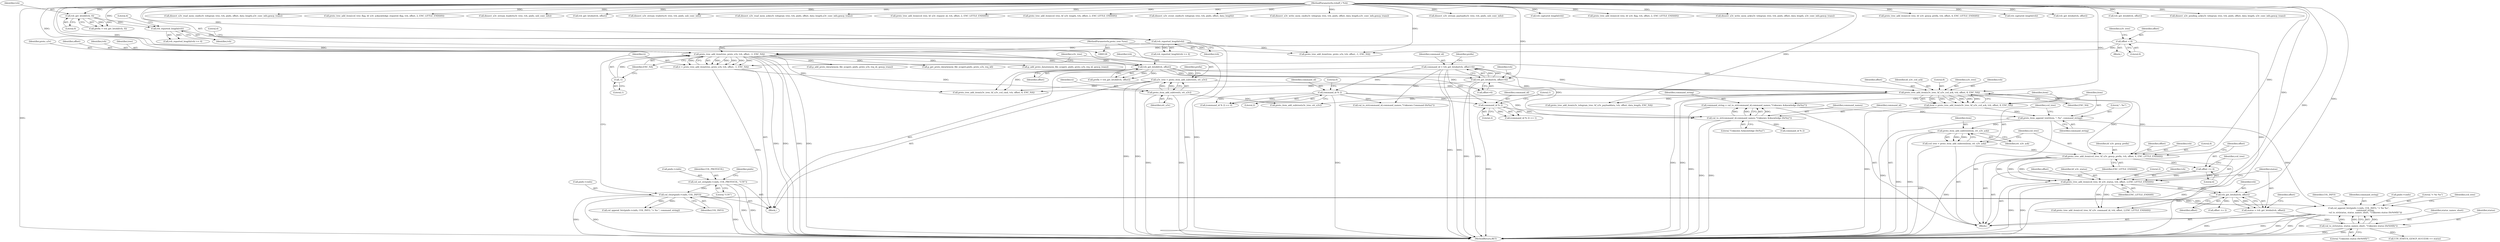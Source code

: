 digraph "0_wireshark_2cb5985bf47bdc8bea78d28483ed224abdd33dc6@pointer" {
"1000496" [label="(Call,col_append_fstr(pinfo->cinfo, COL_INFO, \"< %s %s\",\n                    command_string,\n                    val_to_str(status, status_names_short, \"Unknown status (0x%04X)\")))"];
"1000323" [label="(Call,col_clear(pinfo->cinfo, COL_INFO))"];
"1000317" [label="(Call,col_set_str(pinfo->cinfo, COL_PROTOCOL, \"U3V\"))"];
"1000462" [label="(Call,proto_item_append_text(item, \": %s\", command_string))"];
"1000453" [label="(Call,item = proto_tree_add_item(u3v_tree, hf_u3v_ccd_ack, tvb, offset, 8, ENC_NA))"];
"1000455" [label="(Call,proto_tree_add_item(u3v_tree, hf_u3v_ccd_ack, tvb, offset, 8, ENC_NA))"];
"1000338" [label="(Call,u3v_tree = proto_item_add_subtree(ti, ett_u3v))"];
"1000340" [label="(Call,proto_item_add_subtree(ti, ett_u3v))"];
"1000328" [label="(Call,ti = proto_tree_add_item(tree, proto_u3v, tvb, offset, -1, ENC_NA))"];
"1000330" [label="(Call,proto_tree_add_item(tree, proto_u3v, tvb, offset, -1, ENC_NA))"];
"1000131" [label="(MethodParameterIn,proto_tree *tree)"];
"1000265" [label="(Call,tvb_reported_length(tvb))"];
"1000247" [label="(Call,tvb_reported_length(tvb))"];
"1000241" [label="(Call,tvb_get_letohl(tvb, 0))"];
"1000129" [label="(MethodParameterIn,tvbuff_t *tvb)"];
"1000135" [label="(Call,offset = 0)"];
"1000335" [label="(Call,-1)"];
"1000350" [label="(Call,tvb_get_letohs(tvb, offset+6))"];
"1000345" [label="(Call,tvb_get_letohl(tvb, offset))"];
"1000447" [label="(Call,command_string = val_to_str(command_id,command_names,\"Unknown Acknowledge (0x%x)\"))"];
"1000449" [label="(Call,val_to_str(command_id,command_names,\"Unknown Acknowledge (0x%x)\"))"];
"1000348" [label="(Call,command_id = tvb_get_letohs(tvb, offset+6))"];
"1000442" [label="(Call,command_id % 2)"];
"1000365" [label="(Call,command_id % 2)"];
"1000503" [label="(Call,val_to_str(status, status_names_short, \"Unknown status (0x%04X)\"))"];
"1000488" [label="(Call,status = tvb_get_letohs(tvb, offset))"];
"1000490" [label="(Call,tvb_get_letohs(tvb, offset))"];
"1000481" [label="(Call,proto_tree_add_item(ccd_tree, hf_u3v_status, tvb, offset, 2,ENC_LITTLE_ENDIAN))"];
"1000471" [label="(Call,proto_tree_add_item(ccd_tree, hf_u3v_gencp_prefix, tvb, offset, 4, ENC_LITTLE_ENDIAN))"];
"1000466" [label="(Call,ccd_tree = proto_item_add_subtree(item, ett_u3v_ack))"];
"1000468" [label="(Call,proto_item_add_subtree(item, ett_u3v_ack))"];
"1000478" [label="(Call,offset += 4)"];
"1000249" [label="(Literal,4)"];
"1000365" [label="(Call,command_id % 2)"];
"1000494" [label="(Identifier,offset)"];
"1000265" [label="(Call,tvb_reported_length(tvb))"];
"1000482" [label="(Identifier,ccd_tree)"];
"1000453" [label="(Call,item = proto_tree_add_item(u3v_tree, hf_u3v_ccd_ack, tvb, offset, 8, ENC_NA))"];
"1000834" [label="(MethodReturn,RET)"];
"1000477" [label="(Identifier,ENC_LITTLE_ENDIAN)"];
"1000464" [label="(Literal,\": %s\")"];
"1000243" [label="(Literal,0)"];
"1000340" [label="(Call,proto_item_add_subtree(ti, ett_u3v))"];
"1000469" [label="(Identifier,item)"];
"1000449" [label="(Call,val_to_str(command_id,command_names,\"Unknown Acknowledge (0x%x)\"))"];
"1000475" [label="(Identifier,offset)"];
"1000451" [label="(Identifier,command_names)"];
"1000506" [label="(Literal,\"Unknown status (0x%04X)\")"];
"1000500" [label="(Identifier,COL_INFO)"];
"1000487" [label="(Identifier,ENC_LITTLE_ENDIAN)"];
"1000137" [label="(Literal,0)"];
"1000131" [label="(MethodParameterIn,proto_tree *tree)"];
"1000345" [label="(Call,tvb_get_letohl(tvb, offset))"];
"1000675" [label="(Call,dissect_u3v_read_mem_cmd(u3v_telegram_tree, tvb, pinfo, offset, data_length,u3v_conv_info,gencp_trans))"];
"1000485" [label="(Identifier,offset)"];
"1000492" [label="(Identifier,offset)"];
"1000505" [label="(Identifier,status_names_short)"];
"1000470" [label="(Identifier,ett_u3v_ack)"];
"1000352" [label="(Call,offset+6)"];
"1000336" [label="(Literal,1)"];
"1000330" [label="(Call,proto_tree_add_item(tree, proto_u3v, tvb, offset, -1, ENC_NA))"];
"1000444" [label="(Literal,2)"];
"1000491" [label="(Identifier,tvb)"];
"1000418" [label="(Call,proto_tree_add_item(ccd_tree_flag, hf_u3v_acknowledge_required_flag, tvb, offset, 2, ENC_LITTLE_ENDIAN))"];
"1000479" [label="(Identifier,offset)"];
"1000466" [label="(Call,ccd_tree = proto_item_add_subtree(item, ett_u3v_ack))"];
"1000809" [label="(Call,dissect_u3v_stream_leader(u3v_tree, tvb, pinfo, usb_conv_info))"];
"1000502" [label="(Identifier,command_string)"];
"1000530" [label="(Call,tvb_get_letohs(tvb, offset))"];
"1000504" [label="(Identifier,status)"];
"1000455" [label="(Call,proto_tree_add_item(u3v_tree, hf_u3v_ccd_ack, tvb, offset, 8, ENC_NA))"];
"1000454" [label="(Identifier,item)"];
"1000359" [label="(Identifier,prefix)"];
"1000461" [label="(Identifier,ENC_NA)"];
"1000136" [label="(Identifier,offset)"];
"1000478" [label="(Call,offset += 4)"];
"1000266" [label="(Identifier,tvb)"];
"1000816" [label="(Call,dissect_u3v_stream_trailer(u3v_tree, tvb, pinfo, usb_conv_info))"];
"1000323" [label="(Call,col_clear(pinfo->cinfo, COL_INFO))"];
"1000708" [label="(Call,dissect_u3v_read_mem_ack(u3v_telegram_tree, tvb, pinfo, offset, data_length,u3v_conv_info,gencp_trans))"];
"1000428" [label="(Call,col_append_fstr(pinfo->cinfo, COL_INFO, \"> %s \", command_string))"];
"1000346" [label="(Identifier,tvb)"];
"1000536" [label="(Call,proto_tree_add_item(ccd_tree, hf_u3v_request_id, tvb, offset, 2, ENC_LITTLE_ENDIAN))"];
"1000322" [label="(Literal,\"U3V\")"];
"1000483" [label="(Identifier,hf_u3v_status)"];
"1000459" [label="(Identifier,offset)"];
"1000450" [label="(Identifier,command_id)"];
"1000349" [label="(Identifier,command_id)"];
"1000366" [label="(Identifier,command_id)"];
"1000493" [label="(Call,offset += 2)"];
"1000246" [label="(Call,tvb_reported_length(tvb) >= 4)"];
"1000481" [label="(Call,proto_tree_add_item(ccd_tree, hf_u3v_status, tvb, offset, 2,ENC_LITTLE_ENDIAN))"];
"1000344" [label="(Identifier,prefix)"];
"1000329" [label="(Identifier,ti)"];
"1000351" [label="(Identifier,tvb)"];
"1000521" [label="(Call,proto_tree_add_item(ccd_tree, hf_u3v_length, tvb, offset, 2, ENC_LITTLE_ENDIAN))"];
"1000474" [label="(Identifier,tvb)"];
"1000448" [label="(Identifier,command_string)"];
"1000140" [label="(Identifier,u3v_tree)"];
"1000446" [label="(Block,)"];
"1000488" [label="(Call,status = tvb_get_letohs(tvb, offset))"];
"1000695" [label="(Call,dissect_u3v_event_cmd(u3v_telegram_tree, tvb, pinfo, offset, data_length))"];
"1000324" [label="(Call,pinfo->cinfo)"];
"1000497" [label="(Call,pinfo->cinfo)"];
"1000463" [label="(Identifier,item)"];
"1000443" [label="(Identifier,command_id)"];
"1000685" [label="(Call,dissect_u3v_write_mem_cmd(u3v_telegram_tree, tvb, pinfo, offset, data_length,u3v_conv_info,gencp_trans))"];
"1000368" [label="(Literal,0)"];
"1000486" [label="(Literal,2)"];
"1000332" [label="(Identifier,proto_u3v)"];
"1000823" [label="(Call,dissect_u3v_stream_payload(u3v_tree, tvb, pinfo, usb_conv_info))"];
"1000264" [label="(Call,tvb_reported_length(tvb) >= 4)"];
"1000325" [label="(Identifier,pinfo)"];
"1000133" [label="(Block,)"];
"1000511" [label="(Call,proto_tree_add_item(ccd_tree, hf_u3v_command_id, tvb, offset, 2,ENC_LITTLE_ENDIAN))"];
"1000328" [label="(Call,ti = proto_tree_add_item(tree, proto_u3v, tvb, offset, -1, ENC_NA))"];
"1000129" [label="(MethodParameterIn,tvbuff_t *tvb)"];
"1000342" [label="(Identifier,ett_u3v)"];
"1000830" [label="(Call,tvb_captured_length(tvb))"];
"1000457" [label="(Identifier,hf_u3v_ccd_ack)"];
"1000406" [label="(Call,proto_tree_add_item(ccd_tree, hf_u3v_flag, tvb, offset, 2, ENC_LITTLE_ENDIAN))"];
"1000241" [label="(Call,tvb_get_letohl(tvb, 0))"];
"1000489" [label="(Identifier,status)"];
"1000704" [label="(Call,U3V_STATUS_GENCP_SUCCESS == status)"];
"1000626" [label="(Call,p_add_proto_data(wmem_file_scope(), pinfo, proto_u3v, req_id, gencp_trans))"];
"1000335" [label="(Call,-1)"];
"1000239" [label="(Call,prefix = tvb_get_letohl(tvb, 0))"];
"1000718" [label="(Call,dissect_u3v_write_mem_ack(u3v_telegram_tree, tvb, pinfo, offset, data_length, u3v_conv_info,gencp_trans))"];
"1000348" [label="(Call,command_id = tvb_get_letohs(tvb, offset+6))"];
"1000334" [label="(Identifier,offset)"];
"1000317" [label="(Call,col_set_str(pinfo->cinfo, COL_PROTOCOL, \"U3V\"))"];
"1000442" [label="(Call,command_id % 2)"];
"1000501" [label="(Literal,\"< %s %s\")"];
"1000364" [label="(Call,(command_id % 2) == 0)"];
"1000462" [label="(Call,proto_item_append_text(item, \": %s\", command_string))"];
"1000316" [label="(Block,)"];
"1000248" [label="(Identifier,tvb)"];
"1000460" [label="(Literal,8)"];
"1000338" [label="(Call,u3v_tree = proto_item_add_subtree(ti, ett_u3v))"];
"1000468" [label="(Call,proto_item_add_subtree(item, ett_u3v_ack))"];
"1000503" [label="(Call,val_to_str(status, status_names_short, \"Unknown status (0x%04X)\"))"];
"1000327" [label="(Identifier,COL_INFO)"];
"1000452" [label="(Literal,\"Unknown Acknowledge (0x%x)\")"];
"1000496" [label="(Call,col_append_fstr(pinfo->cinfo, COL_INFO, \"< %s %s\",\n                    command_string,\n                    val_to_str(status, status_names_short, \"Unknown status (0x%04X)\")))"];
"1000456" [label="(Identifier,u3v_tree)"];
"1000781" [label="(Call,proto_tree_add_item(tree, proto_u3v, tvb, offset, -1, ENC_NA))"];
"1000343" [label="(Call,prefix = tvb_get_letohl(tvb, offset))"];
"1000471" [label="(Call,proto_tree_add_item(ccd_tree, hf_u3v_gencp_prefix, tvb, offset, 4, ENC_LITTLE_ENDIAN))"];
"1000247" [label="(Call,tvb_reported_length(tvb))"];
"1000638" [label="(Call,p_get_proto_data(wmem_file_scope(),pinfo, proto_u3v, req_id))"];
"1000563" [label="(Call,command_id % 2)"];
"1000476" [label="(Literal,4)"];
"1000394" [label="(Call,proto_tree_add_item(ccd_tree, hf_u3v_gencp_prefix, tvb, offset, 4, ENC_LITTLE_ENDIAN))"];
"1000796" [label="(Call,tvb_captured_length(tvb))"];
"1000267" [label="(Literal,4)"];
"1000465" [label="(Identifier,command_string)"];
"1000242" [label="(Identifier,tvb)"];
"1000347" [label="(Identifier,offset)"];
"1000545" [label="(Call,tvb_get_letohs(tvb, offset))"];
"1000333" [label="(Identifier,tvb)"];
"1000447" [label="(Call,command_string = val_to_str(command_id,command_names,\"Unknown Acknowledge (0x%x)\"))"];
"1000512" [label="(Identifier,ccd_tree)"];
"1000135" [label="(Call,offset = 0)"];
"1000480" [label="(Literal,4)"];
"1000553" [label="(Call,proto_item_add_subtree(u3v_tree, ett_u3v))"];
"1000738" [label="(Call,proto_tree_add_item(u3v_telegram_tree, hf_u3v_payloaddata, tvb, offset, data_length, ENC_NA))"];
"1000802" [label="(Call,tvb_get_letohl(tvb, offset))"];
"1000318" [label="(Call,pinfo->cinfo)"];
"1000728" [label="(Call,dissect_u3v_pending_ack(u3v_telegram_tree, tvb, pinfo, offset, data_length, u3v_conv_info,gencp_trans))"];
"1000441" [label="(Call,(command_id % 2) == 1)"];
"1000367" [label="(Literal,2)"];
"1000339" [label="(Identifier,u3v_tree)"];
"1000467" [label="(Identifier,ccd_tree)"];
"1000350" [label="(Call,tvb_get_letohs(tvb, offset+6))"];
"1000378" [label="(Call,proto_tree_add_item(u3v_tree, hf_u3v_ccd_cmd, tvb, offset, 8, ENC_NA))"];
"1000596" [label="(Call,p_add_proto_data(wmem_file_scope(), pinfo, proto_u3v, req_id, gencp_trans))"];
"1000372" [label="(Call,val_to_str(command_id,command_names,\"Unknown Command (0x%x)\"))"];
"1000458" [label="(Identifier,tvb)"];
"1000337" [label="(Identifier,ENC_NA)"];
"1000445" [label="(Literal,1)"];
"1000321" [label="(Identifier,COL_PROTOCOL)"];
"1000341" [label="(Identifier,ti)"];
"1000472" [label="(Identifier,ccd_tree)"];
"1000331" [label="(Identifier,tree)"];
"1000484" [label="(Identifier,tvb)"];
"1000473" [label="(Identifier,hf_u3v_gencp_prefix)"];
"1000490" [label="(Call,tvb_get_letohs(tvb, offset))"];
"1000496" -> "1000446"  [label="AST: "];
"1000496" -> "1000503"  [label="CFG: "];
"1000497" -> "1000496"  [label="AST: "];
"1000500" -> "1000496"  [label="AST: "];
"1000501" -> "1000496"  [label="AST: "];
"1000502" -> "1000496"  [label="AST: "];
"1000503" -> "1000496"  [label="AST: "];
"1000512" -> "1000496"  [label="CFG: "];
"1000496" -> "1000834"  [label="DDG: "];
"1000496" -> "1000834"  [label="DDG: "];
"1000496" -> "1000834"  [label="DDG: "];
"1000496" -> "1000834"  [label="DDG: "];
"1000496" -> "1000834"  [label="DDG: "];
"1000323" -> "1000496"  [label="DDG: "];
"1000323" -> "1000496"  [label="DDG: "];
"1000462" -> "1000496"  [label="DDG: "];
"1000503" -> "1000496"  [label="DDG: "];
"1000503" -> "1000496"  [label="DDG: "];
"1000503" -> "1000496"  [label="DDG: "];
"1000323" -> "1000316"  [label="AST: "];
"1000323" -> "1000327"  [label="CFG: "];
"1000324" -> "1000323"  [label="AST: "];
"1000327" -> "1000323"  [label="AST: "];
"1000329" -> "1000323"  [label="CFG: "];
"1000323" -> "1000834"  [label="DDG: "];
"1000323" -> "1000834"  [label="DDG: "];
"1000323" -> "1000834"  [label="DDG: "];
"1000317" -> "1000323"  [label="DDG: "];
"1000323" -> "1000428"  [label="DDG: "];
"1000323" -> "1000428"  [label="DDG: "];
"1000317" -> "1000316"  [label="AST: "];
"1000317" -> "1000322"  [label="CFG: "];
"1000318" -> "1000317"  [label="AST: "];
"1000321" -> "1000317"  [label="AST: "];
"1000322" -> "1000317"  [label="AST: "];
"1000325" -> "1000317"  [label="CFG: "];
"1000317" -> "1000834"  [label="DDG: "];
"1000317" -> "1000834"  [label="DDG: "];
"1000462" -> "1000446"  [label="AST: "];
"1000462" -> "1000465"  [label="CFG: "];
"1000463" -> "1000462"  [label="AST: "];
"1000464" -> "1000462"  [label="AST: "];
"1000465" -> "1000462"  [label="AST: "];
"1000467" -> "1000462"  [label="CFG: "];
"1000462" -> "1000834"  [label="DDG: "];
"1000453" -> "1000462"  [label="DDG: "];
"1000447" -> "1000462"  [label="DDG: "];
"1000462" -> "1000468"  [label="DDG: "];
"1000453" -> "1000446"  [label="AST: "];
"1000453" -> "1000455"  [label="CFG: "];
"1000454" -> "1000453"  [label="AST: "];
"1000455" -> "1000453"  [label="AST: "];
"1000463" -> "1000453"  [label="CFG: "];
"1000453" -> "1000834"  [label="DDG: "];
"1000455" -> "1000453"  [label="DDG: "];
"1000455" -> "1000453"  [label="DDG: "];
"1000455" -> "1000453"  [label="DDG: "];
"1000455" -> "1000453"  [label="DDG: "];
"1000455" -> "1000453"  [label="DDG: "];
"1000455" -> "1000453"  [label="DDG: "];
"1000455" -> "1000461"  [label="CFG: "];
"1000456" -> "1000455"  [label="AST: "];
"1000457" -> "1000455"  [label="AST: "];
"1000458" -> "1000455"  [label="AST: "];
"1000459" -> "1000455"  [label="AST: "];
"1000460" -> "1000455"  [label="AST: "];
"1000461" -> "1000455"  [label="AST: "];
"1000455" -> "1000834"  [label="DDG: "];
"1000455" -> "1000834"  [label="DDG: "];
"1000338" -> "1000455"  [label="DDG: "];
"1000350" -> "1000455"  [label="DDG: "];
"1000129" -> "1000455"  [label="DDG: "];
"1000345" -> "1000455"  [label="DDG: "];
"1000330" -> "1000455"  [label="DDG: "];
"1000455" -> "1000471"  [label="DDG: "];
"1000455" -> "1000471"  [label="DDG: "];
"1000455" -> "1000553"  [label="DDG: "];
"1000455" -> "1000738"  [label="DDG: "];
"1000338" -> "1000316"  [label="AST: "];
"1000338" -> "1000340"  [label="CFG: "];
"1000339" -> "1000338"  [label="AST: "];
"1000340" -> "1000338"  [label="AST: "];
"1000344" -> "1000338"  [label="CFG: "];
"1000338" -> "1000834"  [label="DDG: "];
"1000338" -> "1000834"  [label="DDG: "];
"1000340" -> "1000338"  [label="DDG: "];
"1000340" -> "1000338"  [label="DDG: "];
"1000338" -> "1000378"  [label="DDG: "];
"1000340" -> "1000342"  [label="CFG: "];
"1000341" -> "1000340"  [label="AST: "];
"1000342" -> "1000340"  [label="AST: "];
"1000340" -> "1000834"  [label="DDG: "];
"1000340" -> "1000834"  [label="DDG: "];
"1000328" -> "1000340"  [label="DDG: "];
"1000340" -> "1000553"  [label="DDG: "];
"1000328" -> "1000316"  [label="AST: "];
"1000328" -> "1000330"  [label="CFG: "];
"1000329" -> "1000328"  [label="AST: "];
"1000330" -> "1000328"  [label="AST: "];
"1000339" -> "1000328"  [label="CFG: "];
"1000328" -> "1000834"  [label="DDG: "];
"1000330" -> "1000328"  [label="DDG: "];
"1000330" -> "1000328"  [label="DDG: "];
"1000330" -> "1000328"  [label="DDG: "];
"1000330" -> "1000328"  [label="DDG: "];
"1000330" -> "1000328"  [label="DDG: "];
"1000330" -> "1000328"  [label="DDG: "];
"1000330" -> "1000337"  [label="CFG: "];
"1000331" -> "1000330"  [label="AST: "];
"1000332" -> "1000330"  [label="AST: "];
"1000333" -> "1000330"  [label="AST: "];
"1000334" -> "1000330"  [label="AST: "];
"1000335" -> "1000330"  [label="AST: "];
"1000337" -> "1000330"  [label="AST: "];
"1000330" -> "1000834"  [label="DDG: "];
"1000330" -> "1000834"  [label="DDG: "];
"1000330" -> "1000834"  [label="DDG: "];
"1000330" -> "1000834"  [label="DDG: "];
"1000131" -> "1000330"  [label="DDG: "];
"1000265" -> "1000330"  [label="DDG: "];
"1000129" -> "1000330"  [label="DDG: "];
"1000135" -> "1000330"  [label="DDG: "];
"1000335" -> "1000330"  [label="DDG: "];
"1000330" -> "1000345"  [label="DDG: "];
"1000330" -> "1000345"  [label="DDG: "];
"1000330" -> "1000378"  [label="DDG: "];
"1000330" -> "1000596"  [label="DDG: "];
"1000330" -> "1000626"  [label="DDG: "];
"1000330" -> "1000638"  [label="DDG: "];
"1000131" -> "1000128"  [label="AST: "];
"1000131" -> "1000834"  [label="DDG: "];
"1000131" -> "1000781"  [label="DDG: "];
"1000265" -> "1000264"  [label="AST: "];
"1000265" -> "1000266"  [label="CFG: "];
"1000266" -> "1000265"  [label="AST: "];
"1000267" -> "1000265"  [label="CFG: "];
"1000265" -> "1000834"  [label="DDG: "];
"1000265" -> "1000264"  [label="DDG: "];
"1000247" -> "1000265"  [label="DDG: "];
"1000129" -> "1000265"  [label="DDG: "];
"1000265" -> "1000781"  [label="DDG: "];
"1000247" -> "1000246"  [label="AST: "];
"1000247" -> "1000248"  [label="CFG: "];
"1000248" -> "1000247"  [label="AST: "];
"1000249" -> "1000247"  [label="CFG: "];
"1000247" -> "1000246"  [label="DDG: "];
"1000241" -> "1000247"  [label="DDG: "];
"1000129" -> "1000247"  [label="DDG: "];
"1000241" -> "1000239"  [label="AST: "];
"1000241" -> "1000243"  [label="CFG: "];
"1000242" -> "1000241"  [label="AST: "];
"1000243" -> "1000241"  [label="AST: "];
"1000239" -> "1000241"  [label="CFG: "];
"1000241" -> "1000239"  [label="DDG: "];
"1000241" -> "1000239"  [label="DDG: "];
"1000129" -> "1000241"  [label="DDG: "];
"1000129" -> "1000128"  [label="AST: "];
"1000129" -> "1000834"  [label="DDG: "];
"1000129" -> "1000345"  [label="DDG: "];
"1000129" -> "1000350"  [label="DDG: "];
"1000129" -> "1000378"  [label="DDG: "];
"1000129" -> "1000394"  [label="DDG: "];
"1000129" -> "1000406"  [label="DDG: "];
"1000129" -> "1000418"  [label="DDG: "];
"1000129" -> "1000471"  [label="DDG: "];
"1000129" -> "1000481"  [label="DDG: "];
"1000129" -> "1000490"  [label="DDG: "];
"1000129" -> "1000511"  [label="DDG: "];
"1000129" -> "1000521"  [label="DDG: "];
"1000129" -> "1000530"  [label="DDG: "];
"1000129" -> "1000536"  [label="DDG: "];
"1000129" -> "1000545"  [label="DDG: "];
"1000129" -> "1000675"  [label="DDG: "];
"1000129" -> "1000685"  [label="DDG: "];
"1000129" -> "1000695"  [label="DDG: "];
"1000129" -> "1000708"  [label="DDG: "];
"1000129" -> "1000718"  [label="DDG: "];
"1000129" -> "1000728"  [label="DDG: "];
"1000129" -> "1000738"  [label="DDG: "];
"1000129" -> "1000781"  [label="DDG: "];
"1000129" -> "1000796"  [label="DDG: "];
"1000129" -> "1000802"  [label="DDG: "];
"1000129" -> "1000809"  [label="DDG: "];
"1000129" -> "1000816"  [label="DDG: "];
"1000129" -> "1000823"  [label="DDG: "];
"1000129" -> "1000830"  [label="DDG: "];
"1000135" -> "1000133"  [label="AST: "];
"1000135" -> "1000137"  [label="CFG: "];
"1000136" -> "1000135"  [label="AST: "];
"1000137" -> "1000135"  [label="AST: "];
"1000140" -> "1000135"  [label="CFG: "];
"1000135" -> "1000834"  [label="DDG: "];
"1000135" -> "1000781"  [label="DDG: "];
"1000335" -> "1000336"  [label="CFG: "];
"1000336" -> "1000335"  [label="AST: "];
"1000337" -> "1000335"  [label="CFG: "];
"1000350" -> "1000348"  [label="AST: "];
"1000350" -> "1000352"  [label="CFG: "];
"1000351" -> "1000350"  [label="AST: "];
"1000352" -> "1000350"  [label="AST: "];
"1000348" -> "1000350"  [label="CFG: "];
"1000350" -> "1000834"  [label="DDG: "];
"1000350" -> "1000834"  [label="DDG: "];
"1000350" -> "1000348"  [label="DDG: "];
"1000350" -> "1000348"  [label="DDG: "];
"1000345" -> "1000350"  [label="DDG: "];
"1000345" -> "1000350"  [label="DDG: "];
"1000350" -> "1000378"  [label="DDG: "];
"1000345" -> "1000343"  [label="AST: "];
"1000345" -> "1000347"  [label="CFG: "];
"1000346" -> "1000345"  [label="AST: "];
"1000347" -> "1000345"  [label="AST: "];
"1000343" -> "1000345"  [label="CFG: "];
"1000345" -> "1000343"  [label="DDG: "];
"1000345" -> "1000343"  [label="DDG: "];
"1000345" -> "1000352"  [label="DDG: "];
"1000345" -> "1000378"  [label="DDG: "];
"1000447" -> "1000446"  [label="AST: "];
"1000447" -> "1000449"  [label="CFG: "];
"1000448" -> "1000447"  [label="AST: "];
"1000449" -> "1000447"  [label="AST: "];
"1000454" -> "1000447"  [label="CFG: "];
"1000447" -> "1000834"  [label="DDG: "];
"1000449" -> "1000447"  [label="DDG: "];
"1000449" -> "1000447"  [label="DDG: "];
"1000449" -> "1000447"  [label="DDG: "];
"1000449" -> "1000452"  [label="CFG: "];
"1000450" -> "1000449"  [label="AST: "];
"1000451" -> "1000449"  [label="AST: "];
"1000452" -> "1000449"  [label="AST: "];
"1000449" -> "1000834"  [label="DDG: "];
"1000449" -> "1000834"  [label="DDG: "];
"1000348" -> "1000449"  [label="DDG: "];
"1000442" -> "1000449"  [label="DDG: "];
"1000365" -> "1000449"  [label="DDG: "];
"1000449" -> "1000563"  [label="DDG: "];
"1000348" -> "1000316"  [label="AST: "];
"1000349" -> "1000348"  [label="AST: "];
"1000359" -> "1000348"  [label="CFG: "];
"1000348" -> "1000834"  [label="DDG: "];
"1000348" -> "1000834"  [label="DDG: "];
"1000348" -> "1000365"  [label="DDG: "];
"1000348" -> "1000372"  [label="DDG: "];
"1000348" -> "1000442"  [label="DDG: "];
"1000442" -> "1000441"  [label="AST: "];
"1000442" -> "1000444"  [label="CFG: "];
"1000443" -> "1000442"  [label="AST: "];
"1000444" -> "1000442"  [label="AST: "];
"1000445" -> "1000442"  [label="CFG: "];
"1000442" -> "1000834"  [label="DDG: "];
"1000442" -> "1000441"  [label="DDG: "];
"1000442" -> "1000441"  [label="DDG: "];
"1000365" -> "1000442"  [label="DDG: "];
"1000365" -> "1000364"  [label="AST: "];
"1000365" -> "1000367"  [label="CFG: "];
"1000366" -> "1000365"  [label="AST: "];
"1000367" -> "1000365"  [label="AST: "];
"1000368" -> "1000365"  [label="CFG: "];
"1000365" -> "1000834"  [label="DDG: "];
"1000365" -> "1000364"  [label="DDG: "];
"1000365" -> "1000364"  [label="DDG: "];
"1000365" -> "1000372"  [label="DDG: "];
"1000503" -> "1000506"  [label="CFG: "];
"1000504" -> "1000503"  [label="AST: "];
"1000505" -> "1000503"  [label="AST: "];
"1000506" -> "1000503"  [label="AST: "];
"1000503" -> "1000834"  [label="DDG: "];
"1000503" -> "1000834"  [label="DDG: "];
"1000488" -> "1000503"  [label="DDG: "];
"1000503" -> "1000704"  [label="DDG: "];
"1000488" -> "1000446"  [label="AST: "];
"1000488" -> "1000490"  [label="CFG: "];
"1000489" -> "1000488"  [label="AST: "];
"1000490" -> "1000488"  [label="AST: "];
"1000494" -> "1000488"  [label="CFG: "];
"1000490" -> "1000488"  [label="DDG: "];
"1000490" -> "1000488"  [label="DDG: "];
"1000490" -> "1000492"  [label="CFG: "];
"1000491" -> "1000490"  [label="AST: "];
"1000492" -> "1000490"  [label="AST: "];
"1000481" -> "1000490"  [label="DDG: "];
"1000481" -> "1000490"  [label="DDG: "];
"1000490" -> "1000493"  [label="DDG: "];
"1000490" -> "1000511"  [label="DDG: "];
"1000481" -> "1000446"  [label="AST: "];
"1000481" -> "1000487"  [label="CFG: "];
"1000482" -> "1000481"  [label="AST: "];
"1000483" -> "1000481"  [label="AST: "];
"1000484" -> "1000481"  [label="AST: "];
"1000485" -> "1000481"  [label="AST: "];
"1000486" -> "1000481"  [label="AST: "];
"1000487" -> "1000481"  [label="AST: "];
"1000489" -> "1000481"  [label="CFG: "];
"1000481" -> "1000834"  [label="DDG: "];
"1000481" -> "1000834"  [label="DDG: "];
"1000471" -> "1000481"  [label="DDG: "];
"1000471" -> "1000481"  [label="DDG: "];
"1000471" -> "1000481"  [label="DDG: "];
"1000478" -> "1000481"  [label="DDG: "];
"1000481" -> "1000511"  [label="DDG: "];
"1000481" -> "1000511"  [label="DDG: "];
"1000471" -> "1000446"  [label="AST: "];
"1000471" -> "1000477"  [label="CFG: "];
"1000472" -> "1000471"  [label="AST: "];
"1000473" -> "1000471"  [label="AST: "];
"1000474" -> "1000471"  [label="AST: "];
"1000475" -> "1000471"  [label="AST: "];
"1000476" -> "1000471"  [label="AST: "];
"1000477" -> "1000471"  [label="AST: "];
"1000479" -> "1000471"  [label="CFG: "];
"1000471" -> "1000834"  [label="DDG: "];
"1000471" -> "1000834"  [label="DDG: "];
"1000466" -> "1000471"  [label="DDG: "];
"1000471" -> "1000478"  [label="DDG: "];
"1000466" -> "1000446"  [label="AST: "];
"1000466" -> "1000468"  [label="CFG: "];
"1000467" -> "1000466"  [label="AST: "];
"1000468" -> "1000466"  [label="AST: "];
"1000472" -> "1000466"  [label="CFG: "];
"1000466" -> "1000834"  [label="DDG: "];
"1000468" -> "1000466"  [label="DDG: "];
"1000468" -> "1000466"  [label="DDG: "];
"1000468" -> "1000470"  [label="CFG: "];
"1000469" -> "1000468"  [label="AST: "];
"1000470" -> "1000468"  [label="AST: "];
"1000468" -> "1000834"  [label="DDG: "];
"1000468" -> "1000834"  [label="DDG: "];
"1000478" -> "1000446"  [label="AST: "];
"1000478" -> "1000480"  [label="CFG: "];
"1000479" -> "1000478"  [label="AST: "];
"1000480" -> "1000478"  [label="AST: "];
"1000482" -> "1000478"  [label="CFG: "];
}
